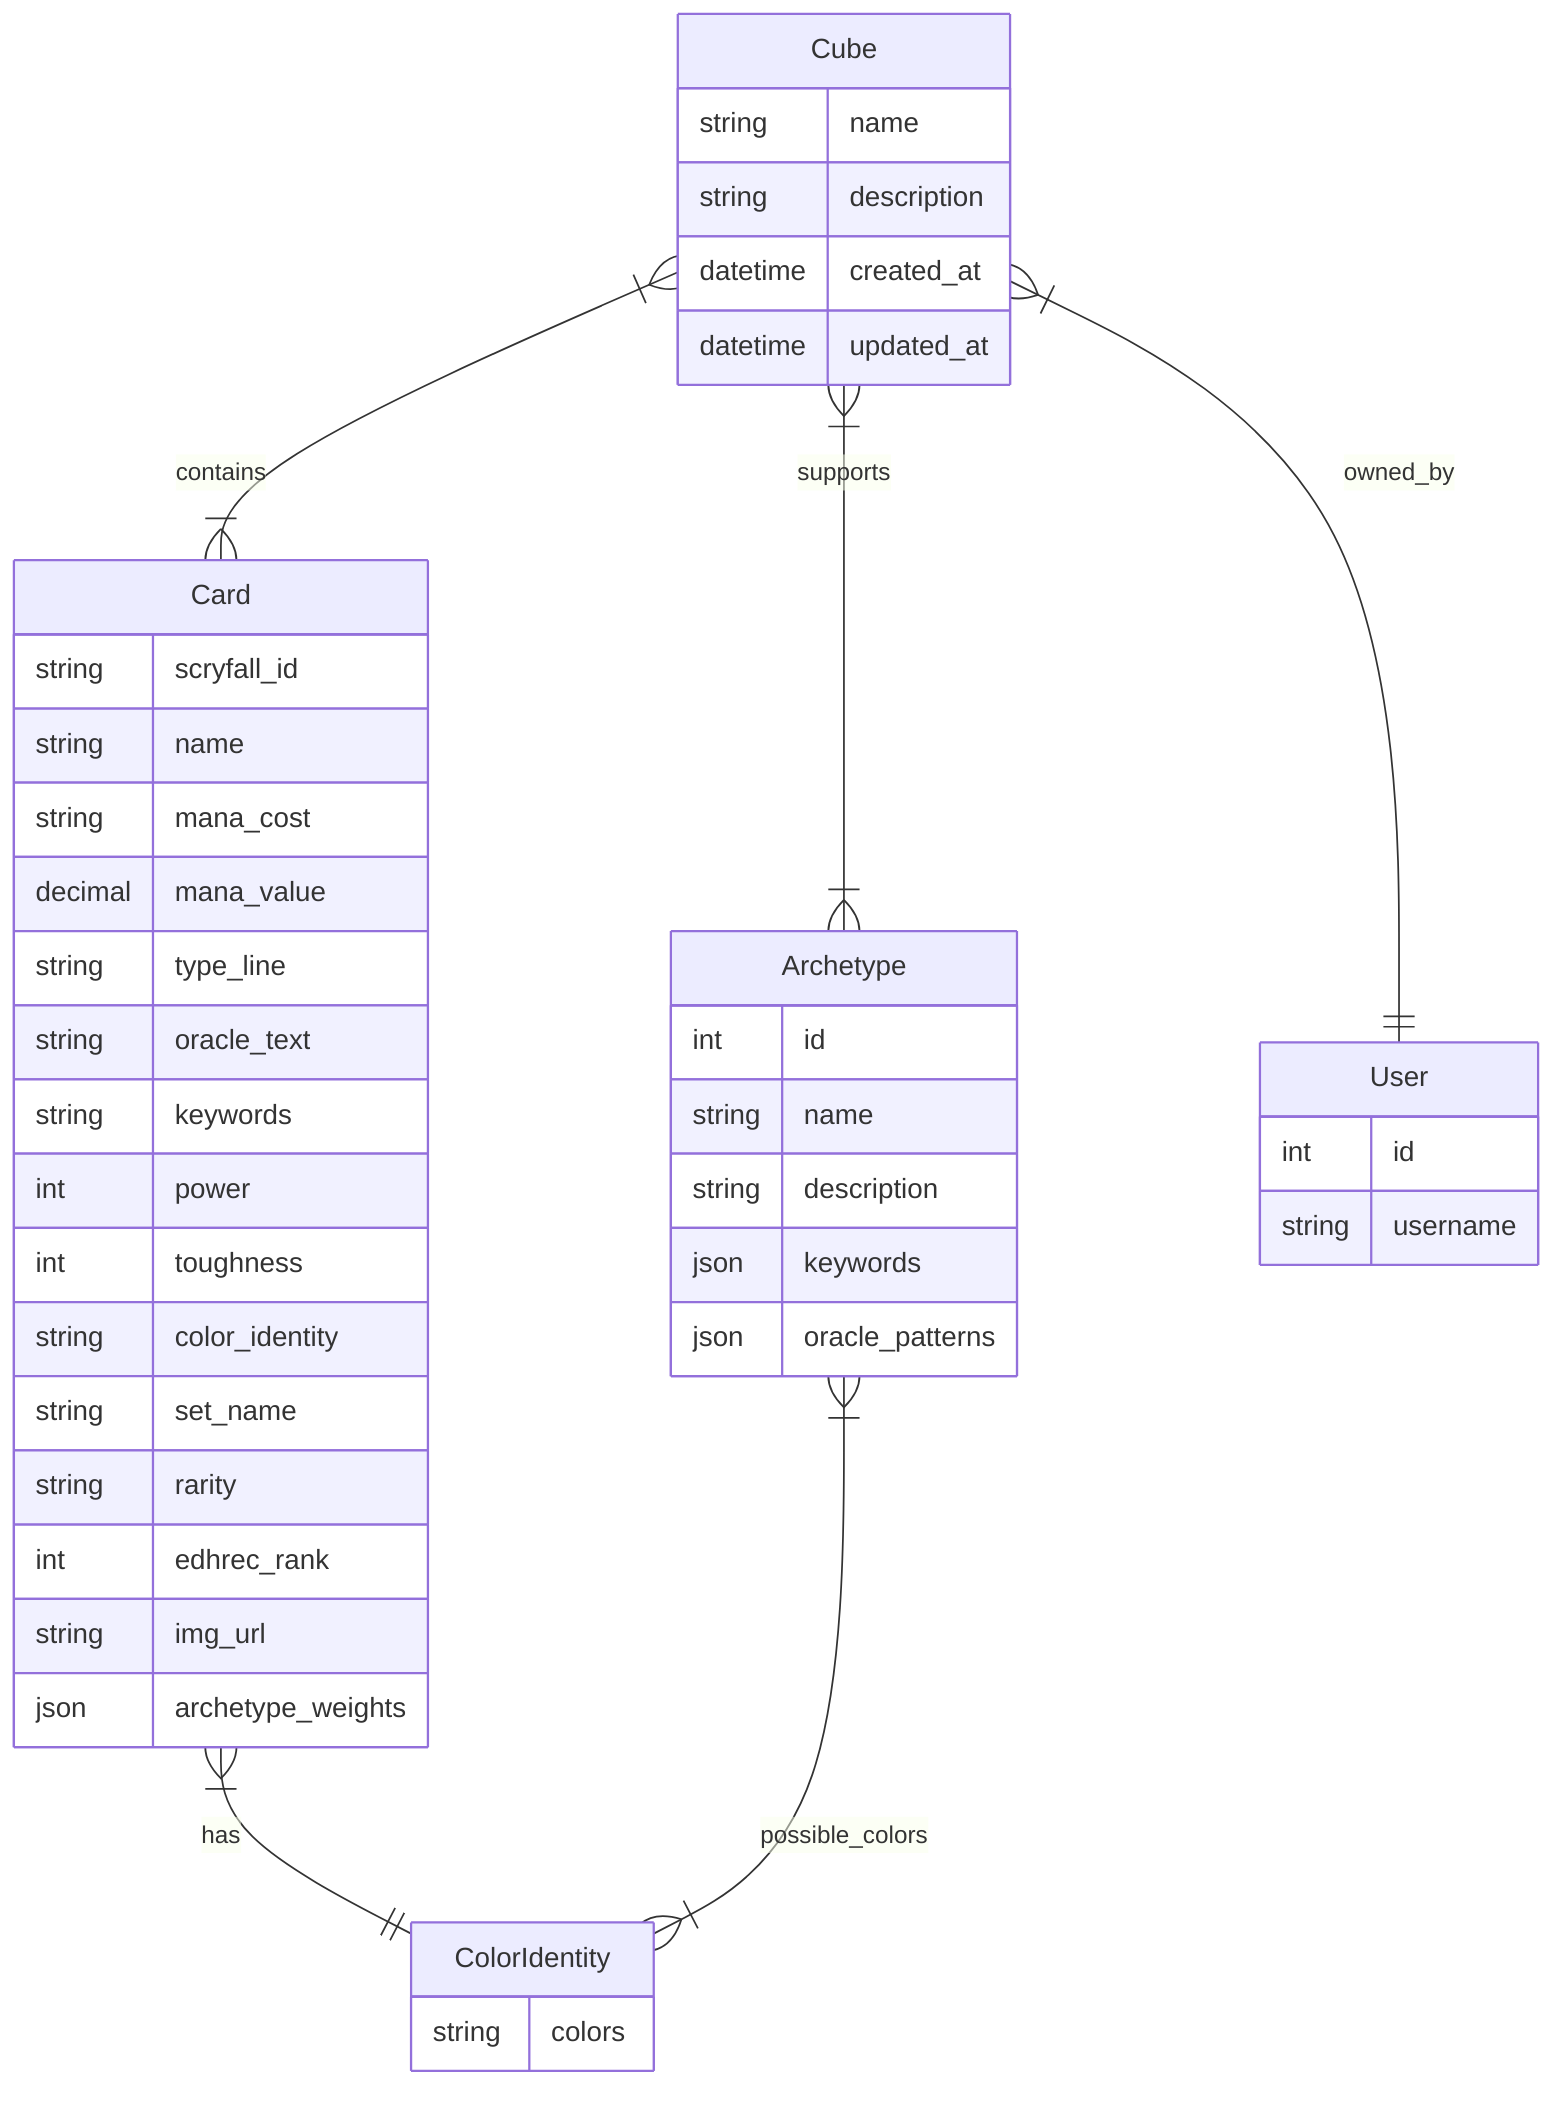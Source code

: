 erDiagram
    Card {
        string scryfall_id
        string name
        string mana_cost
        decimal mana_value
        string type_line
        string oracle_text
        string keywords
        int power
        int toughness
        string color_identity
        string set_name
        string rarity
        int edhrec_rank
        string img_url
        json archetype_weights
    }
    
    Archetype {
        int id
        string name
        string description
        json keywords
        json oracle_patterns
    }
    
    ColorIdentity {
        string colors
    }
    
    Cube {
        string name
        string description
        datetime created_at
        datetime updated_at
    }
    
    User {
        int id
        string username
    }
    
    Card }|--|| ColorIdentity : "has"
    Archetype }|--|{ ColorIdentity : "possible_colors"
    Cube }|--|{ Card : "contains"
    Cube }|--|{ Archetype : "supports"
    Cube }|--|| User : "owned_by"